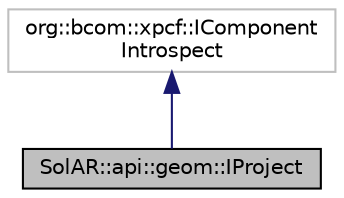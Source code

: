 digraph "SolAR::api::geom::IProject"
{
 // LATEX_PDF_SIZE
  edge [fontname="Helvetica",fontsize="10",labelfontname="Helvetica",labelfontsize="10"];
  node [fontname="Helvetica",fontsize="10",shape=record];
  Node1 [label="SolAR::api::geom::IProject",height=0.2,width=0.4,color="black", fillcolor="grey75", style="filled", fontcolor="black",tooltip="Projects 3D points on a 2D image plane. UUID: b485f37d-a8ea-49f6-b361-f2b30777d9ba"];
  Node2 -> Node1 [dir="back",color="midnightblue",fontsize="10",style="solid",fontname="Helvetica"];
  Node2 [label="org::bcom::xpcf::IComponent\lIntrospect",height=0.2,width=0.4,color="grey75", fillcolor="white", style="filled",tooltip=" "];
}
